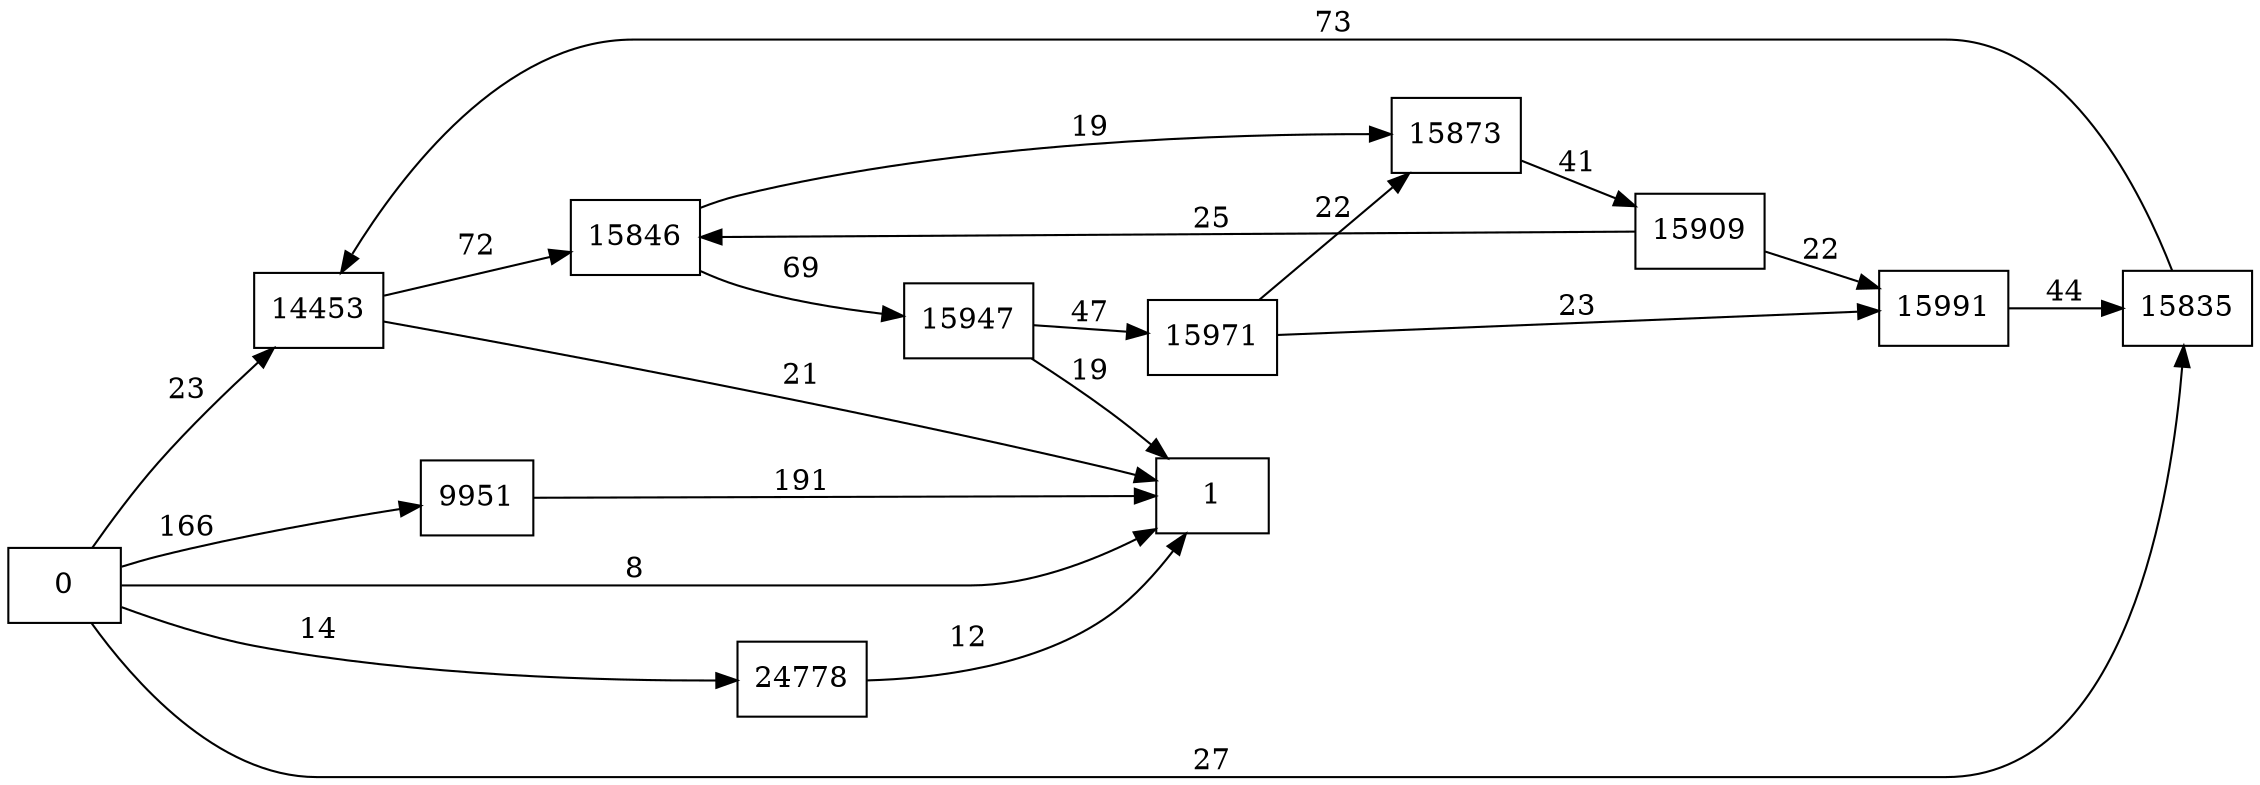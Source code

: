 digraph {
	graph [rankdir=LR]
	node [shape=rectangle]
	9951 -> 1 [label=191]
	14453 -> 1 [label=21]
	14453 -> 15846 [label=72]
	15835 -> 14453 [label=73]
	15846 -> 15873 [label=19]
	15846 -> 15947 [label=69]
	15873 -> 15909 [label=41]
	15909 -> 15846 [label=25]
	15909 -> 15991 [label=22]
	15947 -> 15971 [label=47]
	15947 -> 1 [label=19]
	15971 -> 15873 [label=22]
	15971 -> 15991 [label=23]
	15991 -> 15835 [label=44]
	24778 -> 1 [label=12]
	0 -> 1 [label=8]
	0 -> 9951 [label=166]
	0 -> 14453 [label=23]
	0 -> 15835 [label=27]
	0 -> 24778 [label=14]
}
